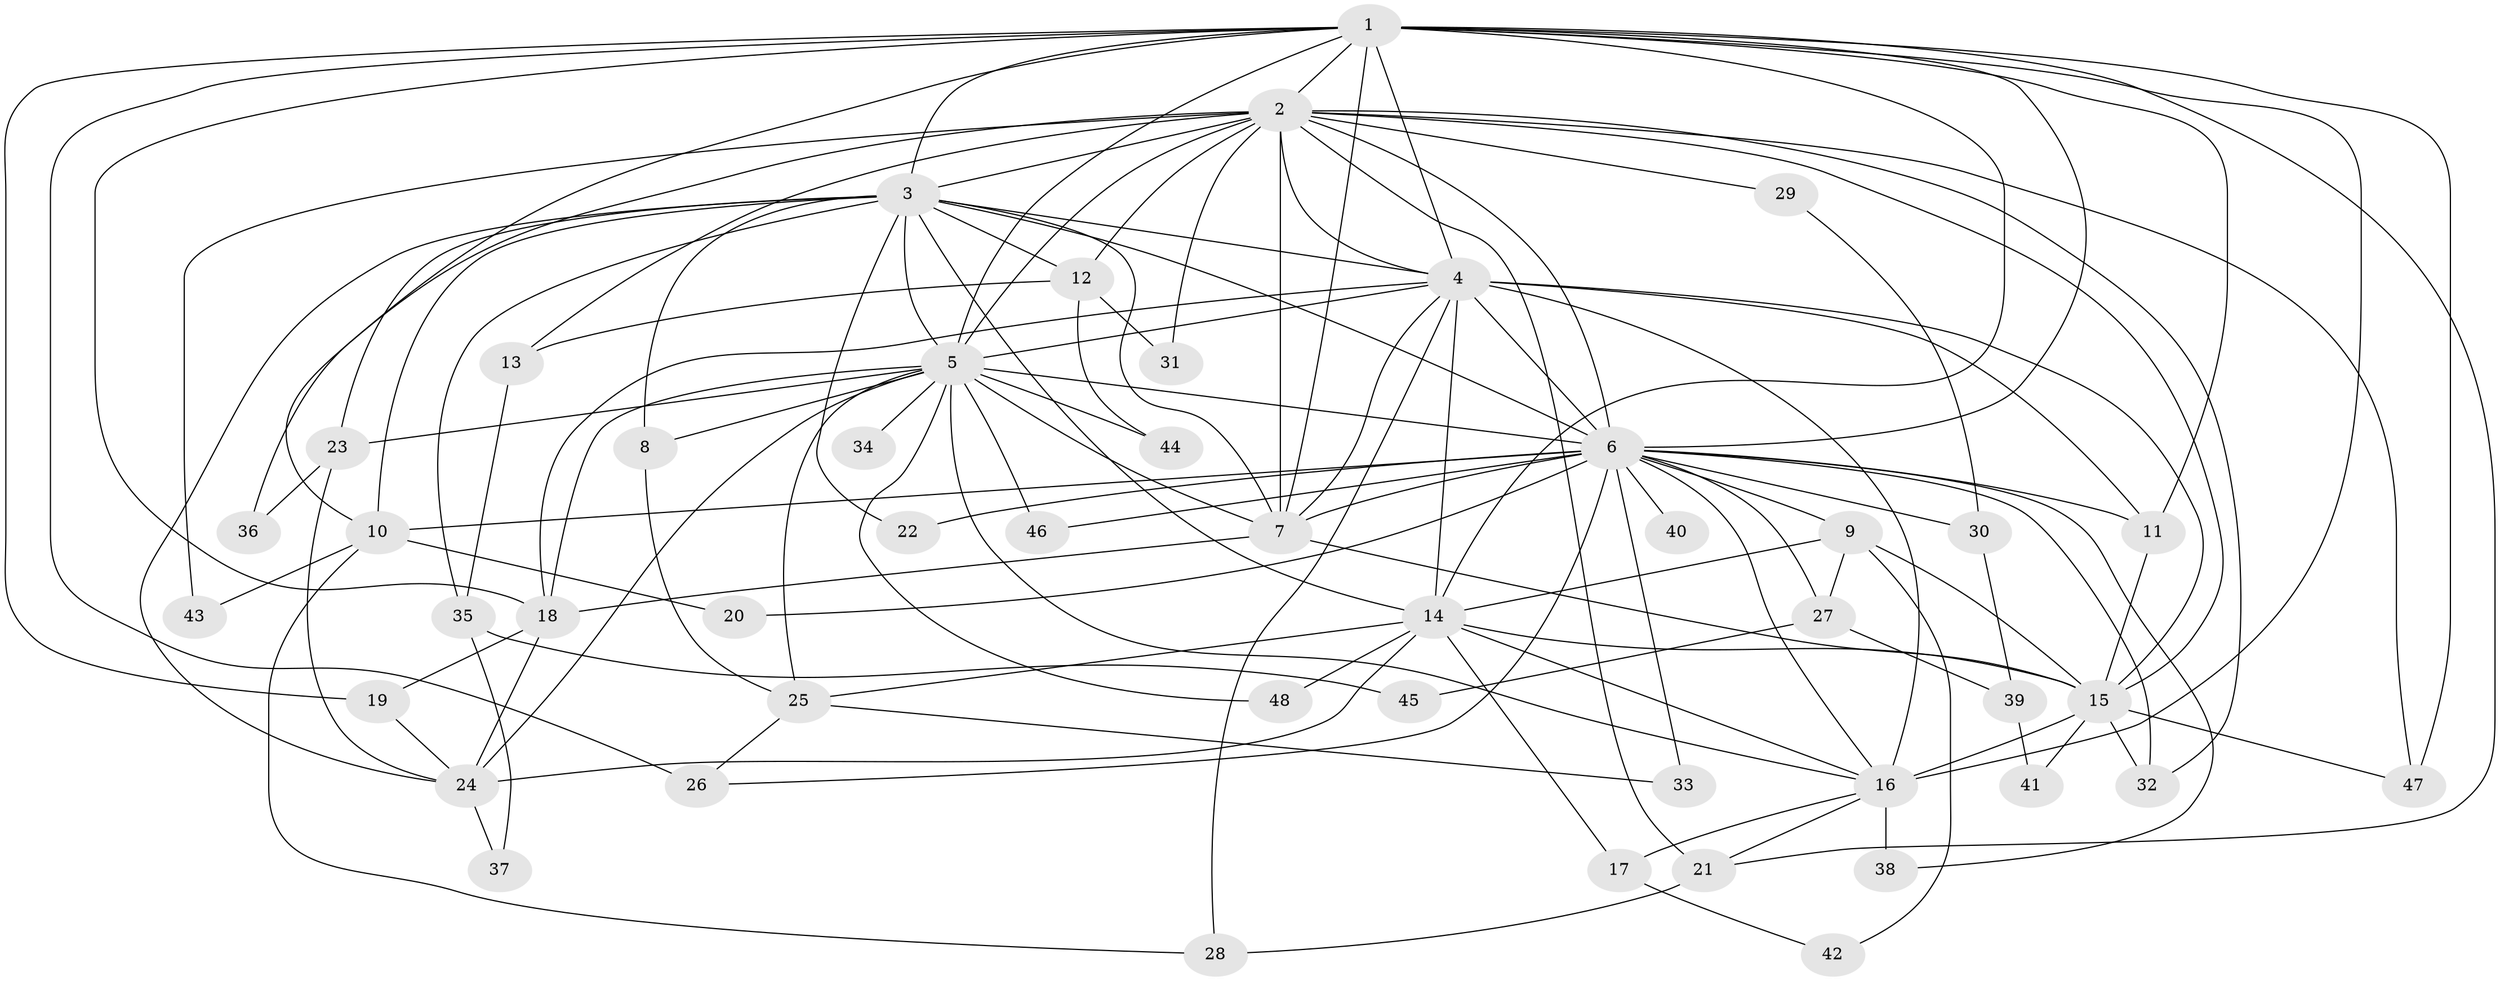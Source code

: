 // original degree distribution, {17: 0.010526315789473684, 23: 0.010526315789473684, 20: 0.010526315789473684, 19: 0.010526315789473684, 22: 0.010526315789473684, 13: 0.010526315789473684, 16: 0.010526315789473684, 21: 0.021052631578947368, 26: 0.010526315789473684, 3: 0.15789473684210525, 6: 0.031578947368421054, 5: 0.05263157894736842, 8: 0.010526315789473684, 2: 0.5684210526315789, 4: 0.07368421052631578}
// Generated by graph-tools (version 1.1) at 2025/34/03/09/25 02:34:46]
// undirected, 48 vertices, 123 edges
graph export_dot {
graph [start="1"]
  node [color=gray90,style=filled];
  1;
  2;
  3;
  4;
  5;
  6;
  7;
  8;
  9;
  10;
  11;
  12;
  13;
  14;
  15;
  16;
  17;
  18;
  19;
  20;
  21;
  22;
  23;
  24;
  25;
  26;
  27;
  28;
  29;
  30;
  31;
  32;
  33;
  34;
  35;
  36;
  37;
  38;
  39;
  40;
  41;
  42;
  43;
  44;
  45;
  46;
  47;
  48;
  1 -- 2 [weight=4.0];
  1 -- 3 [weight=2.0];
  1 -- 4 [weight=4.0];
  1 -- 5 [weight=2.0];
  1 -- 6 [weight=3.0];
  1 -- 7 [weight=2.0];
  1 -- 10 [weight=2.0];
  1 -- 11 [weight=1.0];
  1 -- 14 [weight=1.0];
  1 -- 16 [weight=1.0];
  1 -- 18 [weight=1.0];
  1 -- 19 [weight=1.0];
  1 -- 21 [weight=1.0];
  1 -- 26 [weight=2.0];
  1 -- 47 [weight=2.0];
  2 -- 3 [weight=3.0];
  2 -- 4 [weight=4.0];
  2 -- 5 [weight=2.0];
  2 -- 6 [weight=2.0];
  2 -- 7 [weight=3.0];
  2 -- 12 [weight=1.0];
  2 -- 13 [weight=1.0];
  2 -- 15 [weight=3.0];
  2 -- 21 [weight=1.0];
  2 -- 29 [weight=1.0];
  2 -- 31 [weight=1.0];
  2 -- 32 [weight=1.0];
  2 -- 36 [weight=1.0];
  2 -- 43 [weight=1.0];
  2 -- 47 [weight=1.0];
  3 -- 4 [weight=2.0];
  3 -- 5 [weight=2.0];
  3 -- 6 [weight=1.0];
  3 -- 7 [weight=1.0];
  3 -- 8 [weight=1.0];
  3 -- 10 [weight=1.0];
  3 -- 12 [weight=1.0];
  3 -- 14 [weight=2.0];
  3 -- 22 [weight=1.0];
  3 -- 23 [weight=1.0];
  3 -- 24 [weight=1.0];
  3 -- 35 [weight=1.0];
  4 -- 5 [weight=2.0];
  4 -- 6 [weight=2.0];
  4 -- 7 [weight=2.0];
  4 -- 11 [weight=1.0];
  4 -- 14 [weight=9.0];
  4 -- 15 [weight=2.0];
  4 -- 16 [weight=6.0];
  4 -- 18 [weight=1.0];
  4 -- 28 [weight=2.0];
  5 -- 6 [weight=1.0];
  5 -- 7 [weight=1.0];
  5 -- 8 [weight=1.0];
  5 -- 16 [weight=1.0];
  5 -- 18 [weight=1.0];
  5 -- 23 [weight=1.0];
  5 -- 24 [weight=1.0];
  5 -- 25 [weight=1.0];
  5 -- 34 [weight=1.0];
  5 -- 44 [weight=1.0];
  5 -- 46 [weight=1.0];
  5 -- 48 [weight=1.0];
  6 -- 7 [weight=1.0];
  6 -- 9 [weight=1.0];
  6 -- 10 [weight=1.0];
  6 -- 11 [weight=1.0];
  6 -- 16 [weight=1.0];
  6 -- 20 [weight=1.0];
  6 -- 22 [weight=1.0];
  6 -- 26 [weight=1.0];
  6 -- 27 [weight=1.0];
  6 -- 30 [weight=1.0];
  6 -- 32 [weight=1.0];
  6 -- 33 [weight=1.0];
  6 -- 38 [weight=1.0];
  6 -- 40 [weight=1.0];
  6 -- 46 [weight=1.0];
  7 -- 15 [weight=10.0];
  7 -- 18 [weight=1.0];
  8 -- 25 [weight=1.0];
  9 -- 14 [weight=1.0];
  9 -- 15 [weight=1.0];
  9 -- 27 [weight=1.0];
  9 -- 42 [weight=1.0];
  10 -- 20 [weight=1.0];
  10 -- 28 [weight=1.0];
  10 -- 43 [weight=1.0];
  11 -- 15 [weight=1.0];
  12 -- 13 [weight=1.0];
  12 -- 31 [weight=1.0];
  12 -- 44 [weight=1.0];
  13 -- 35 [weight=1.0];
  14 -- 15 [weight=3.0];
  14 -- 16 [weight=1.0];
  14 -- 17 [weight=1.0];
  14 -- 24 [weight=1.0];
  14 -- 25 [weight=1.0];
  14 -- 48 [weight=1.0];
  15 -- 16 [weight=1.0];
  15 -- 32 [weight=2.0];
  15 -- 41 [weight=1.0];
  15 -- 47 [weight=1.0];
  16 -- 17 [weight=1.0];
  16 -- 21 [weight=1.0];
  16 -- 38 [weight=1.0];
  17 -- 42 [weight=1.0];
  18 -- 19 [weight=1.0];
  18 -- 24 [weight=1.0];
  19 -- 24 [weight=1.0];
  21 -- 28 [weight=2.0];
  23 -- 24 [weight=1.0];
  23 -- 36 [weight=1.0];
  24 -- 37 [weight=1.0];
  25 -- 26 [weight=1.0];
  25 -- 33 [weight=1.0];
  27 -- 39 [weight=1.0];
  27 -- 45 [weight=1.0];
  29 -- 30 [weight=1.0];
  30 -- 39 [weight=1.0];
  35 -- 37 [weight=1.0];
  35 -- 45 [weight=1.0];
  39 -- 41 [weight=1.0];
}
